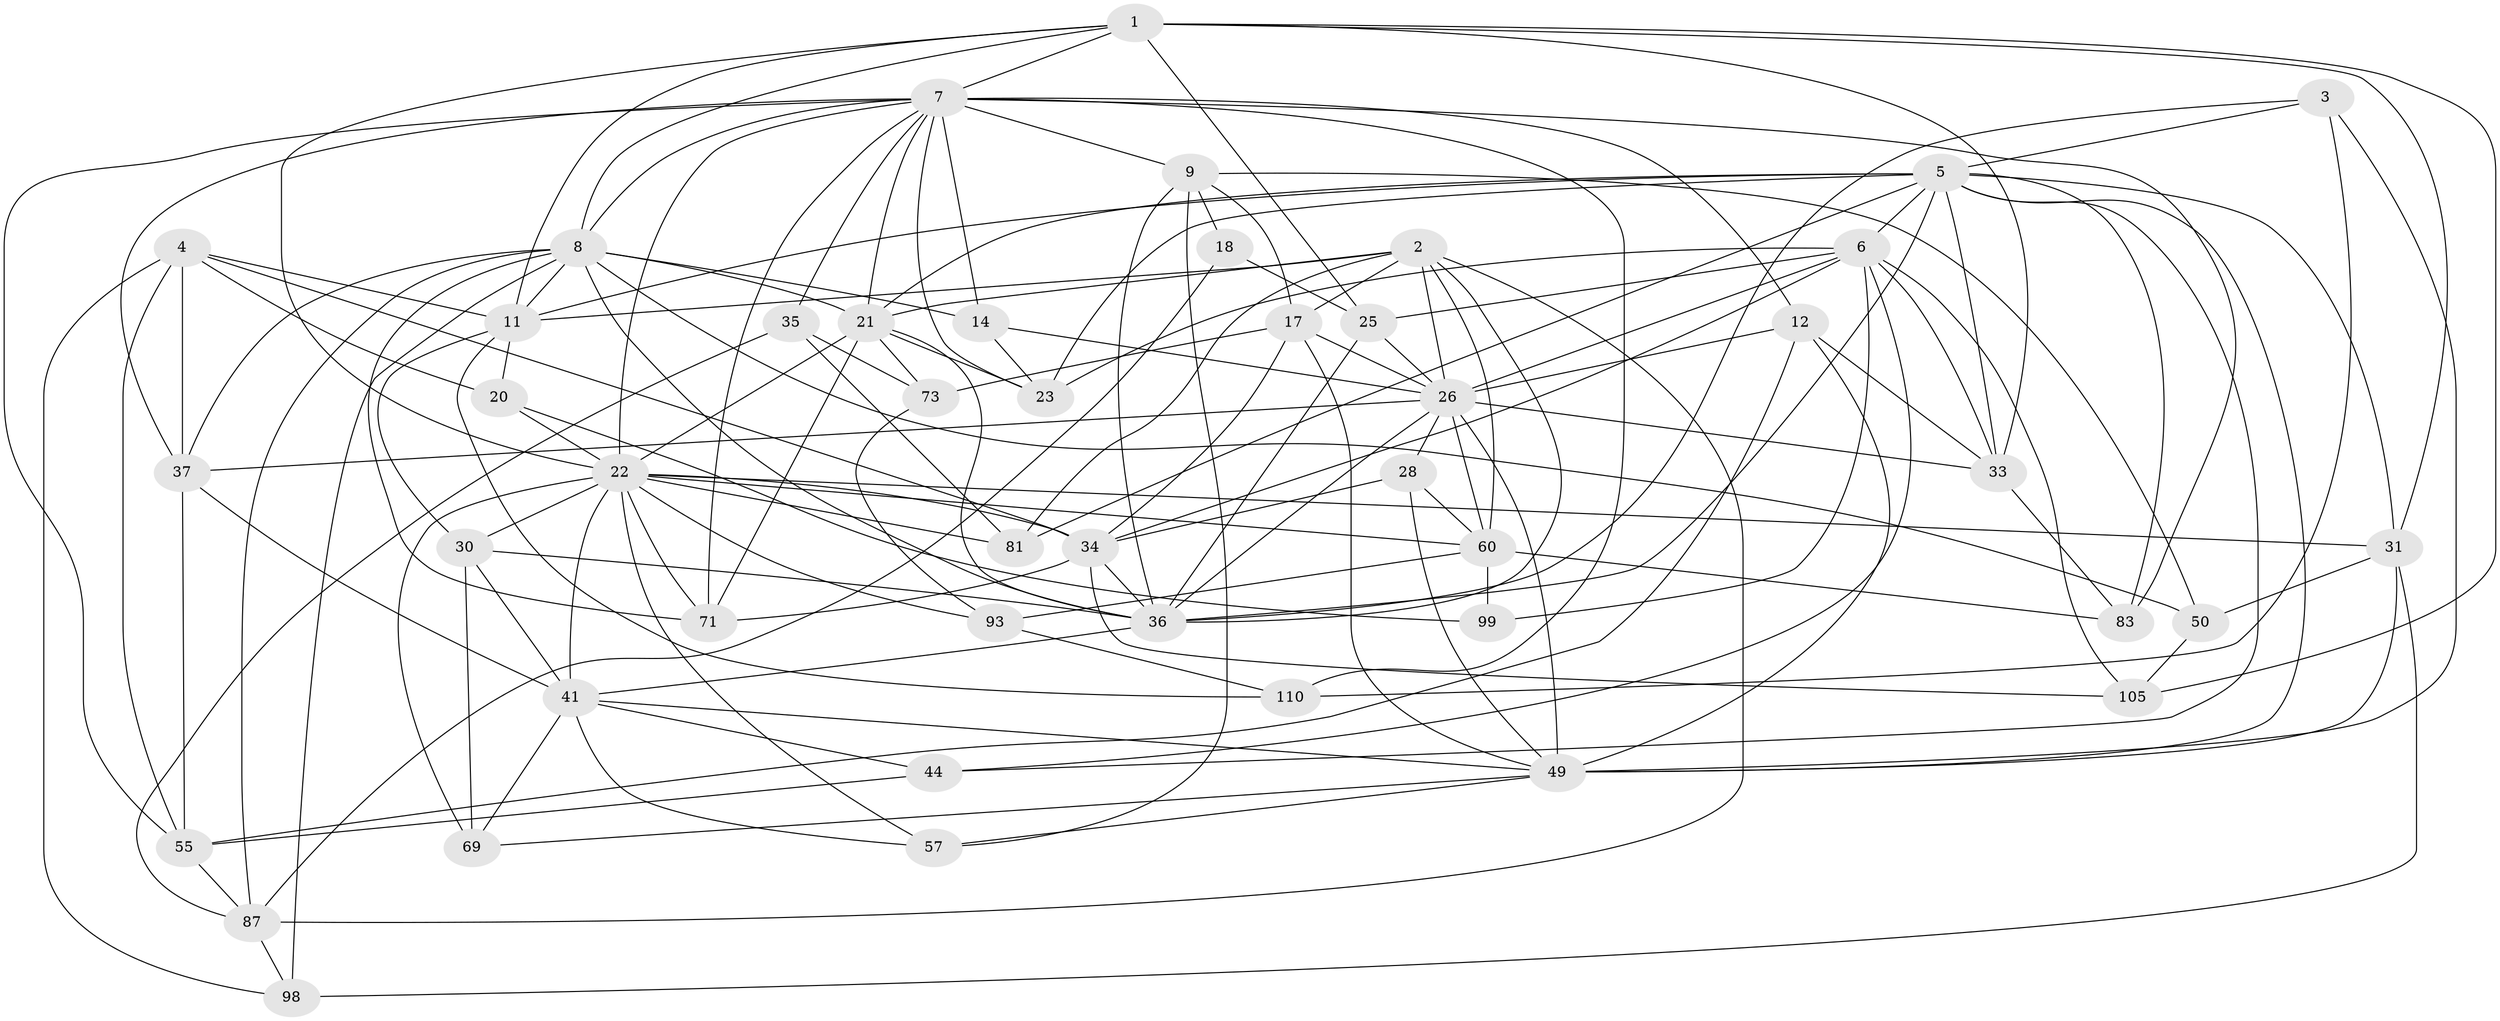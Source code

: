 // original degree distribution, {4: 1.0}
// Generated by graph-tools (version 1.1) at 2025/20/03/04/25 18:20:52]
// undirected, 46 vertices, 146 edges
graph export_dot {
graph [start="1"]
  node [color=gray90,style=filled];
  1 [super="+13"];
  2 [super="+58+67"];
  3;
  4 [super="+91"];
  5 [super="+45"];
  6 [super="+116+115+48+10"];
  7 [super="+92+24+89"];
  8 [super="+86+19+62"];
  9 [super="+107"];
  11 [super="+84+51"];
  12 [super="+16+70"];
  14;
  17 [super="+29"];
  18;
  20;
  21 [super="+40+77"];
  22 [super="+59+27+76"];
  23 [super="+43"];
  25 [super="+85"];
  26 [super="+56+32"];
  28;
  30 [super="+46"];
  31 [super="+38"];
  33 [super="+52"];
  34 [super="+112+102"];
  35;
  36 [super="+66+74"];
  37 [super="+68"];
  41 [super="+61+113"];
  44;
  49 [super="+75"];
  50;
  55 [super="+111"];
  57;
  60 [super="+80+90"];
  69;
  71 [super="+106"];
  73;
  81;
  83;
  87 [super="+104"];
  93;
  98;
  99;
  105;
  110;
  1 -- 105;
  1 -- 7;
  1 -- 33;
  1 -- 8;
  1 -- 31;
  1 -- 22;
  1 -- 11;
  1 -- 25;
  2 -- 81;
  2 -- 87;
  2 -- 11;
  2 -- 60;
  2 -- 26;
  2 -- 21;
  2 -- 36;
  2 -- 17;
  3 -- 110;
  3 -- 36;
  3 -- 5;
  3 -- 49;
  4 -- 55;
  4 -- 98;
  4 -- 20;
  4 -- 34;
  4 -- 11;
  4 -- 37;
  5 -- 31;
  5 -- 21;
  5 -- 33;
  5 -- 11;
  5 -- 44;
  5 -- 81;
  5 -- 83;
  5 -- 23;
  5 -- 6 [weight=2];
  5 -- 36 [weight=2];
  5 -- 49;
  6 -- 33;
  6 -- 23 [weight=2];
  6 -- 25;
  6 -- 99 [weight=2];
  6 -- 44;
  6 -- 26;
  6 -- 105;
  6 -- 34;
  7 -- 21;
  7 -- 35;
  7 -- 71;
  7 -- 12 [weight=3];
  7 -- 110;
  7 -- 37;
  7 -- 23;
  7 -- 55;
  7 -- 83;
  7 -- 22;
  7 -- 8;
  7 -- 14;
  7 -- 9;
  8 -- 50;
  8 -- 87;
  8 -- 37;
  8 -- 98;
  8 -- 14;
  8 -- 71 [weight=2];
  8 -- 21;
  8 -- 36;
  8 -- 11;
  9 -- 18;
  9 -- 36;
  9 -- 17;
  9 -- 50;
  9 -- 57;
  11 -- 20;
  11 -- 110;
  11 -- 30;
  12 -- 33 [weight=2];
  12 -- 55;
  12 -- 26;
  12 -- 49;
  14 -- 23;
  14 -- 26;
  17 -- 73;
  17 -- 26;
  17 -- 49;
  17 -- 34;
  18 -- 25 [weight=2];
  18 -- 87;
  20 -- 22;
  20 -- 99;
  21 -- 23;
  21 -- 73;
  21 -- 22 [weight=2];
  21 -- 36;
  21 -- 71;
  22 -- 60;
  22 -- 30 [weight=2];
  22 -- 34;
  22 -- 57;
  22 -- 93;
  22 -- 31;
  22 -- 81;
  22 -- 69;
  22 -- 71;
  22 -- 41;
  25 -- 26;
  25 -- 36;
  26 -- 33 [weight=2];
  26 -- 49;
  26 -- 37;
  26 -- 36;
  26 -- 60 [weight=2];
  26 -- 28;
  28 -- 34;
  28 -- 60;
  28 -- 49;
  30 -- 69;
  30 -- 41;
  30 -- 36;
  31 -- 50;
  31 -- 98;
  31 -- 49;
  33 -- 83;
  34 -- 105;
  34 -- 36;
  34 -- 71;
  35 -- 73;
  35 -- 81;
  35 -- 87;
  36 -- 41;
  37 -- 55;
  37 -- 41;
  41 -- 44;
  41 -- 57;
  41 -- 69;
  41 -- 49;
  44 -- 55;
  49 -- 57;
  49 -- 69;
  50 -- 105;
  55 -- 87;
  60 -- 83;
  60 -- 99;
  60 -- 93;
  73 -- 93;
  87 -- 98;
  93 -- 110;
}
